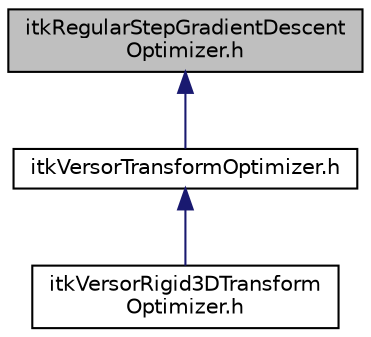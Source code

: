 digraph "itkRegularStepGradientDescentOptimizer.h"
{
 // LATEX_PDF_SIZE
  edge [fontname="Helvetica",fontsize="10",labelfontname="Helvetica",labelfontsize="10"];
  node [fontname="Helvetica",fontsize="10",shape=record];
  Node1 [label="itkRegularStepGradientDescent\lOptimizer.h",height=0.2,width=0.4,color="black", fillcolor="grey75", style="filled", fontcolor="black",tooltip=" "];
  Node1 -> Node2 [dir="back",color="midnightblue",fontsize="10",style="solid",fontname="Helvetica"];
  Node2 [label="itkVersorTransformOptimizer.h",height=0.2,width=0.4,color="black", fillcolor="white", style="filled",URL="$itkVersorTransformOptimizer_8h.html",tooltip=" "];
  Node2 -> Node3 [dir="back",color="midnightblue",fontsize="10",style="solid",fontname="Helvetica"];
  Node3 [label="itkVersorRigid3DTransform\lOptimizer.h",height=0.2,width=0.4,color="black", fillcolor="white", style="filled",URL="$itkVersorRigid3DTransformOptimizer_8h.html",tooltip=" "];
}
